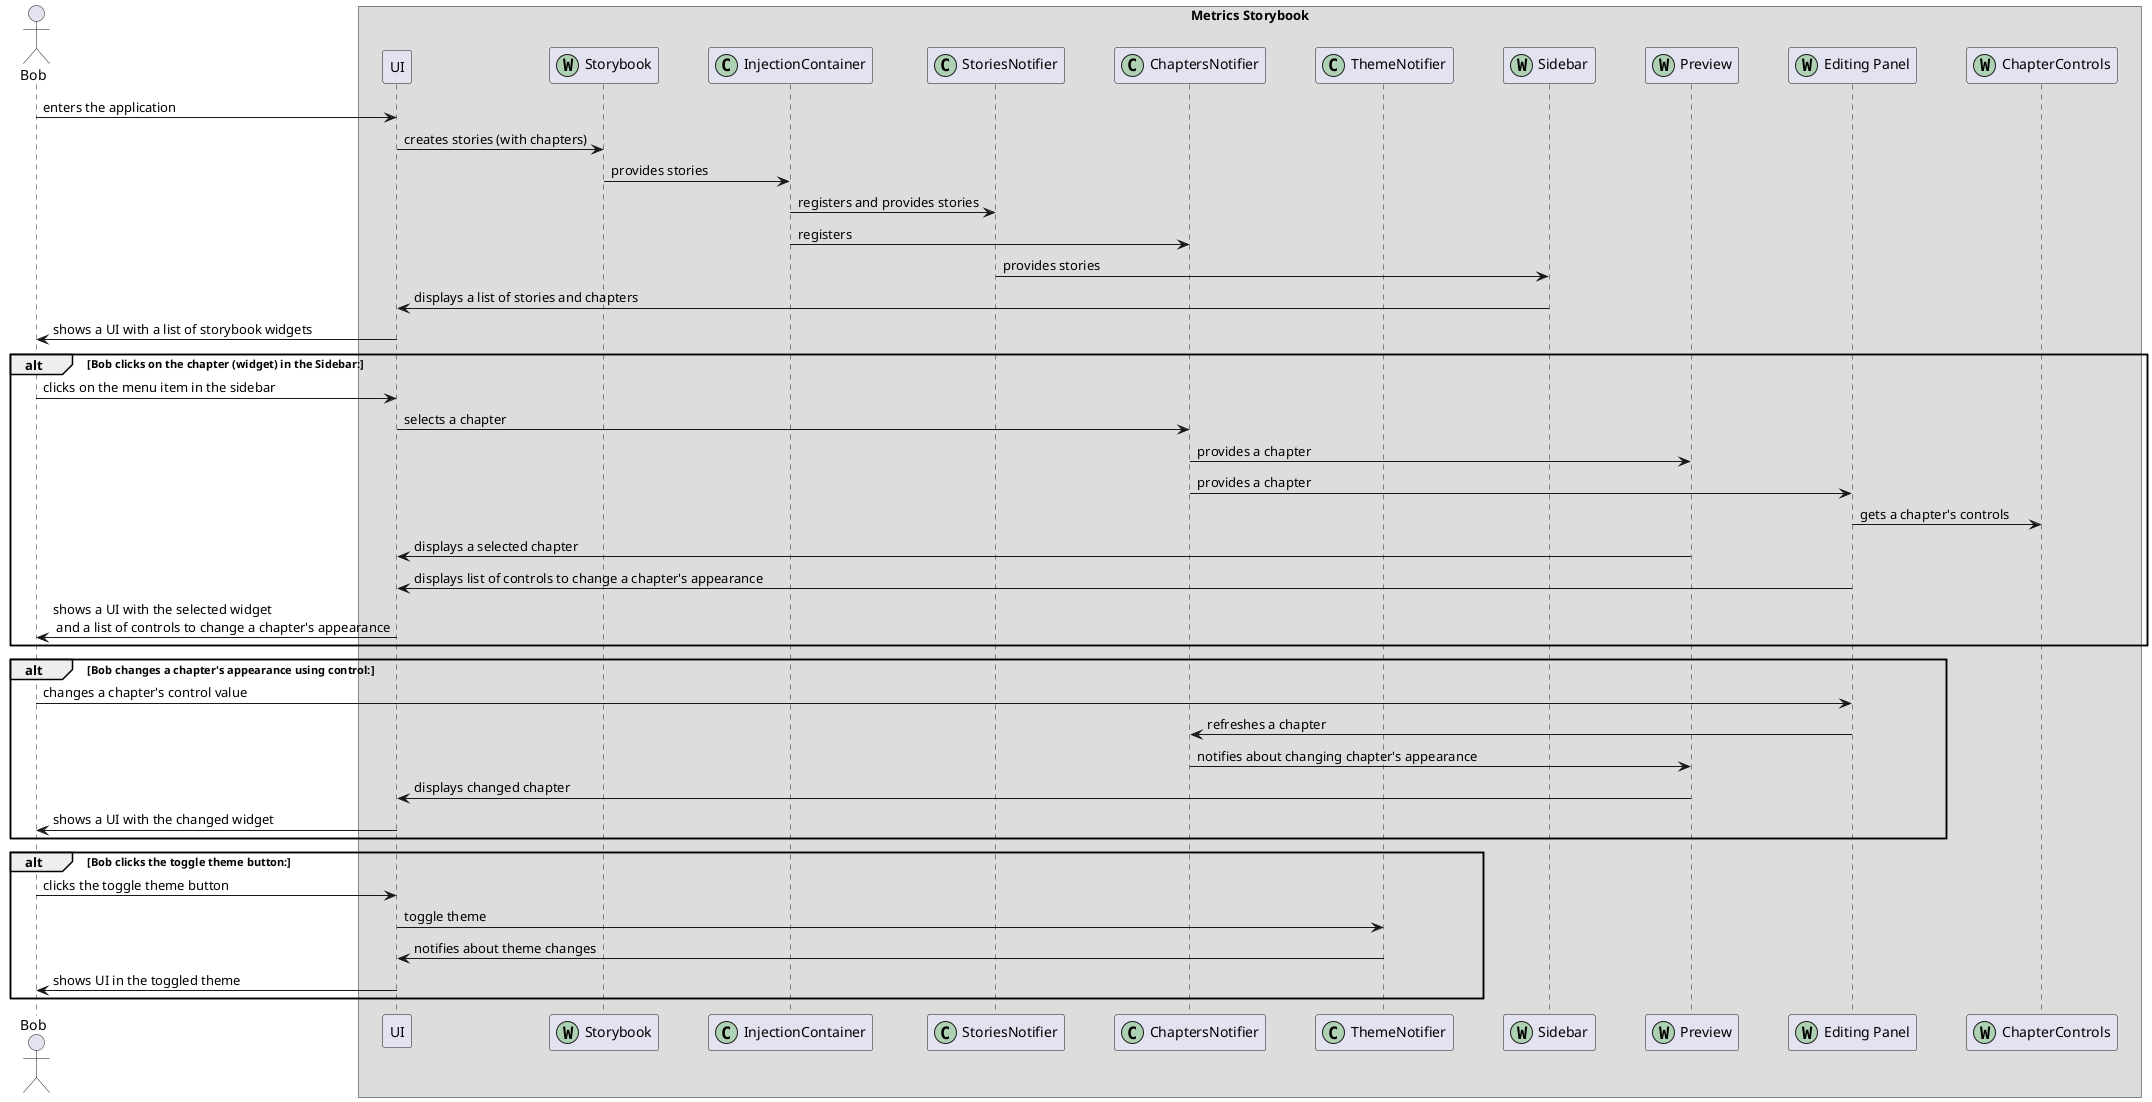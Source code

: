 @startuml sequence_diagram

skinparam ParticipantPadding 20
skinparam BoxPadding 10
    
actor Bob

box "Metrics Storybook"
    participant UI
    participant Storybook << (W,#ADD1B2) >>
    participant InjectionContainer << (C,#ADD1B2) >>
    participant StoriesNotifier << (C,#ADD1B2) >>
    participant ChaptersNotifier << (C,#ADD1B2) >>
    participant ThemeNotifier << (C,#ADD1B2) >>
    participant Sidebar << (W,#ADD1B2) >>
    participant Preview << (W,#ADD1B2) >>
    participant "Editing Panel" as EP << (W,#ADD1B2) >>
    participant ChapterControls << (W,#ADD1B2) >>
end box

Bob -> UI : enters the application
UI -> Storybook : creates stories (with chapters)
Storybook -> InjectionContainer : provides stories
InjectionContainer -> StoriesNotifier : registers and provides stories
InjectionContainer -> ChaptersNotifier : registers
StoriesNotifier -> Sidebar : provides stories
Sidebar -> UI : displays a list of stories and chapters
UI -> Bob : shows a UI with a list of storybook widgets

alt Bob clicks on the chapter (widget) in the Sidebar:
    Bob -> UI : clicks on the menu item in the sidebar
    UI -> ChaptersNotifier : selects a chapter
    ChaptersNotifier -> Preview : provides a chapter
    ChaptersNotifier -> EP : provides a chapter
    EP -> ChapterControls : gets a chapter's controls
    Preview -> UI : displays a selected chapter
    EP -> UI : displays list of controls to change a chapter's appearance
    UI -> Bob : shows a UI with the selected widget\n and a list of controls to change a chapter's appearance
end

alt Bob changes a chapter's appearance using control:
    Bob -> EP : changes a chapter's control value
    EP -> ChaptersNotifier : refreshes a chapter
    ChaptersNotifier -> Preview : notifies about changing chapter's appearance
    Preview -> UI : displays changed chapter
    UI -> Bob : shows a UI with the changed widget
end

alt Bob clicks the toggle theme button:
    Bob -> UI : clicks the toggle theme button
    UI -> ThemeNotifier : toggle theme
    ThemeNotifier -> UI : notifies about theme changes
    UI -> Bob : shows UI in the toggled theme
end

@enduml
